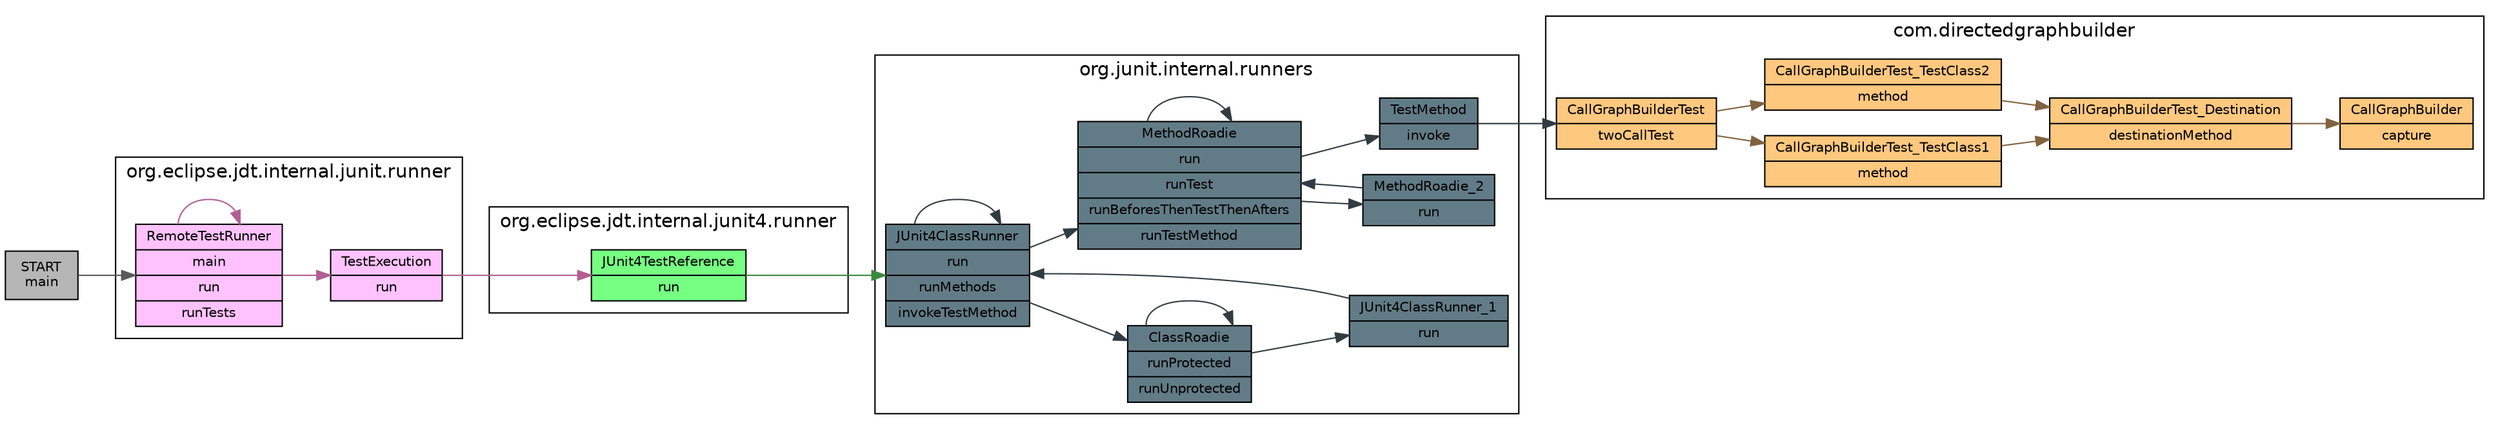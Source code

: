 digraph G { 
  graph [rankdir=LR fontname=Helvetica]; 
  node [fontsize=10 shape=record fontname=Helvetica style=filled fillcolor=lightyellow]; 
  edge [fontname=Helvetica fontsize=9]; 

subgraph cluster_org_eclipse_jdt_internal_junit_runner { 
    label="org.eclipse.jdt.internal.junit.runner"; 
"org_eclipse_jdt_internal_junit_runner_RemoteTestRunner";
"org_eclipse_jdt_internal_junit_runner_TestExecution";
}

subgraph cluster_com_directedgraphbuilder { 
    label="com.directedgraphbuilder"; 
"com_directedgraphbuilder_CallGraphBuilderTest";
"com_directedgraphbuilder_CallGraphBuilderTest_TestClass1";
"com_directedgraphbuilder_CallGraphBuilderTest_Destination";
"com_directedgraphbuilder_CallGraphBuilder";
"com_directedgraphbuilder_CallGraphBuilderTest_TestClass2";
}

subgraph cluster_org_junit_internal_runners { 
    label="org.junit.internal.runners"; 
"org_junit_internal_runners_JUnit4ClassRunner";
"org_junit_internal_runners_ClassRoadie";
"org_junit_internal_runners_JUnit4ClassRunner_1";
"org_junit_internal_runners_MethodRoadie";
"org_junit_internal_runners_MethodRoadie_2";
"org_junit_internal_runners_TestMethod";
}

subgraph cluster_org_eclipse_jdt_internal_junit4_runner { 
    label="org.eclipse.jdt.internal.junit4.runner"; 
"org_eclipse_jdt_internal_junit4_runner_JUnit4TestReference";
}

"org_junit_internal_runners_ClassRoadie" [label="ClassRoadie | runProtected | runUnprotected" fillcolor="#627c87"];
  "org_junit_internal_runners_ClassRoadie" -> "org_junit_internal_runners_ClassRoadie" [color="#303c42" ];
  "org_junit_internal_runners_ClassRoadie" -> "org_junit_internal_runners_JUnit4ClassRunner_1" [color="#303c42" ];

"org_junit_internal_runners_MethodRoadie" [label="MethodRoadie | run | runTest | runBeforesThenTestThenAfters | runTestMethod" fillcolor="#627c87"];
  "org_junit_internal_runners_MethodRoadie" -> "org_junit_internal_runners_MethodRoadie" [color="#303c42" ];
  "org_junit_internal_runners_MethodRoadie" -> "org_junit_internal_runners_MethodRoadie_2" [color="#303c42" ];
  "org_junit_internal_runners_MethodRoadie" -> "org_junit_internal_runners_TestMethod" [color="#303c42" ];

"com_directedgraphbuilder_CallGraphBuilderTest" [label="CallGraphBuilderTest | twoCallTest" fillcolor="#ffc87f"];
  "com_directedgraphbuilder_CallGraphBuilderTest" -> "com_directedgraphbuilder_CallGraphBuilderTest_TestClass1" [color="#81623e" ];
  "com_directedgraphbuilder_CallGraphBuilderTest" -> "com_directedgraphbuilder_CallGraphBuilderTest_TestClass2" [color="#81623e" ];

"org_junit_internal_runners_TestMethod" [label="TestMethod | invoke" fillcolor="#627c87"];
  "org_junit_internal_runners_TestMethod" -> "com_directedgraphbuilder_CallGraphBuilderTest" [color="#303c42" ];

"com_directedgraphbuilder_CallGraphBuilder" [label="CallGraphBuilder | capture" fillcolor="#ffc87f"];

"com_directedgraphbuilder_CallGraphBuilderTest_TestClass1" [label="CallGraphBuilderTest_TestClass1 | method" fillcolor="#ffc87f"];
  "com_directedgraphbuilder_CallGraphBuilderTest_TestClass1" -> "com_directedgraphbuilder_CallGraphBuilderTest_Destination" [color="#81623e" ];

"com_directedgraphbuilder_CallGraphBuilderTest_TestClass2" [label="CallGraphBuilderTest_TestClass2 | method" fillcolor="#ffc87f"];
  "com_directedgraphbuilder_CallGraphBuilderTest_TestClass2" -> "com_directedgraphbuilder_CallGraphBuilderTest_Destination" [color="#81623e" ];

"org_junit_internal_runners_MethodRoadie_2" [label="MethodRoadie_2 | run" fillcolor="#627c87"];
  "org_junit_internal_runners_MethodRoadie_2" -> "org_junit_internal_runners_MethodRoadie" [color="#303c42" ];

"start" [label="START\nmain" fillcolor="#b6b6b6"];
  "start" -> "org_eclipse_jdt_internal_junit_runner_RemoteTestRunner" [color="#595959" ];

"org_eclipse_jdt_internal_junit_runner_TestExecution" [label="TestExecution | run" fillcolor="#ffc2ff"];
  "org_eclipse_jdt_internal_junit_runner_TestExecution" -> "org_eclipse_jdt_internal_junit4_runner_JUnit4TestReference" [color="#b25f93" ];

"org_junit_internal_runners_JUnit4ClassRunner_1" [label="JUnit4ClassRunner_1 | run" fillcolor="#627c87"];
  "org_junit_internal_runners_JUnit4ClassRunner_1" -> "org_junit_internal_runners_JUnit4ClassRunner" [color="#303c42" ];

"org_eclipse_jdt_internal_junit4_runner_JUnit4TestReference" [label="JUnit4TestReference | run" fillcolor="#76ff82"];
  "org_eclipse_jdt_internal_junit4_runner_JUnit4TestReference" -> "org_junit_internal_runners_JUnit4ClassRunner" [color="#3a893f" ];

"com_directedgraphbuilder_CallGraphBuilderTest_Destination" [label="CallGraphBuilderTest_Destination | destinationMethod" fillcolor="#ffc87f"];
  "com_directedgraphbuilder_CallGraphBuilderTest_Destination" -> "com_directedgraphbuilder_CallGraphBuilder" [color="#81623e" ];

"org_junit_internal_runners_JUnit4ClassRunner" [label="JUnit4ClassRunner | run | runMethods | invokeTestMethod" fillcolor="#627c87"];
  "org_junit_internal_runners_JUnit4ClassRunner" -> "org_junit_internal_runners_ClassRoadie" [color="#303c42" ];
  "org_junit_internal_runners_JUnit4ClassRunner" -> "org_junit_internal_runners_MethodRoadie" [color="#303c42" ];
  "org_junit_internal_runners_JUnit4ClassRunner" -> "org_junit_internal_runners_JUnit4ClassRunner" [color="#303c42" ];

"org_eclipse_jdt_internal_junit_runner_RemoteTestRunner" [label="RemoteTestRunner | main | run | runTests" fillcolor="#ffc2ff"];
  "org_eclipse_jdt_internal_junit_runner_RemoteTestRunner" -> "org_eclipse_jdt_internal_junit_runner_TestExecution" [color="#b25f93" ];
  "org_eclipse_jdt_internal_junit_runner_RemoteTestRunner" -> "org_eclipse_jdt_internal_junit_runner_RemoteTestRunner" [color="#b25f93" ];

}
